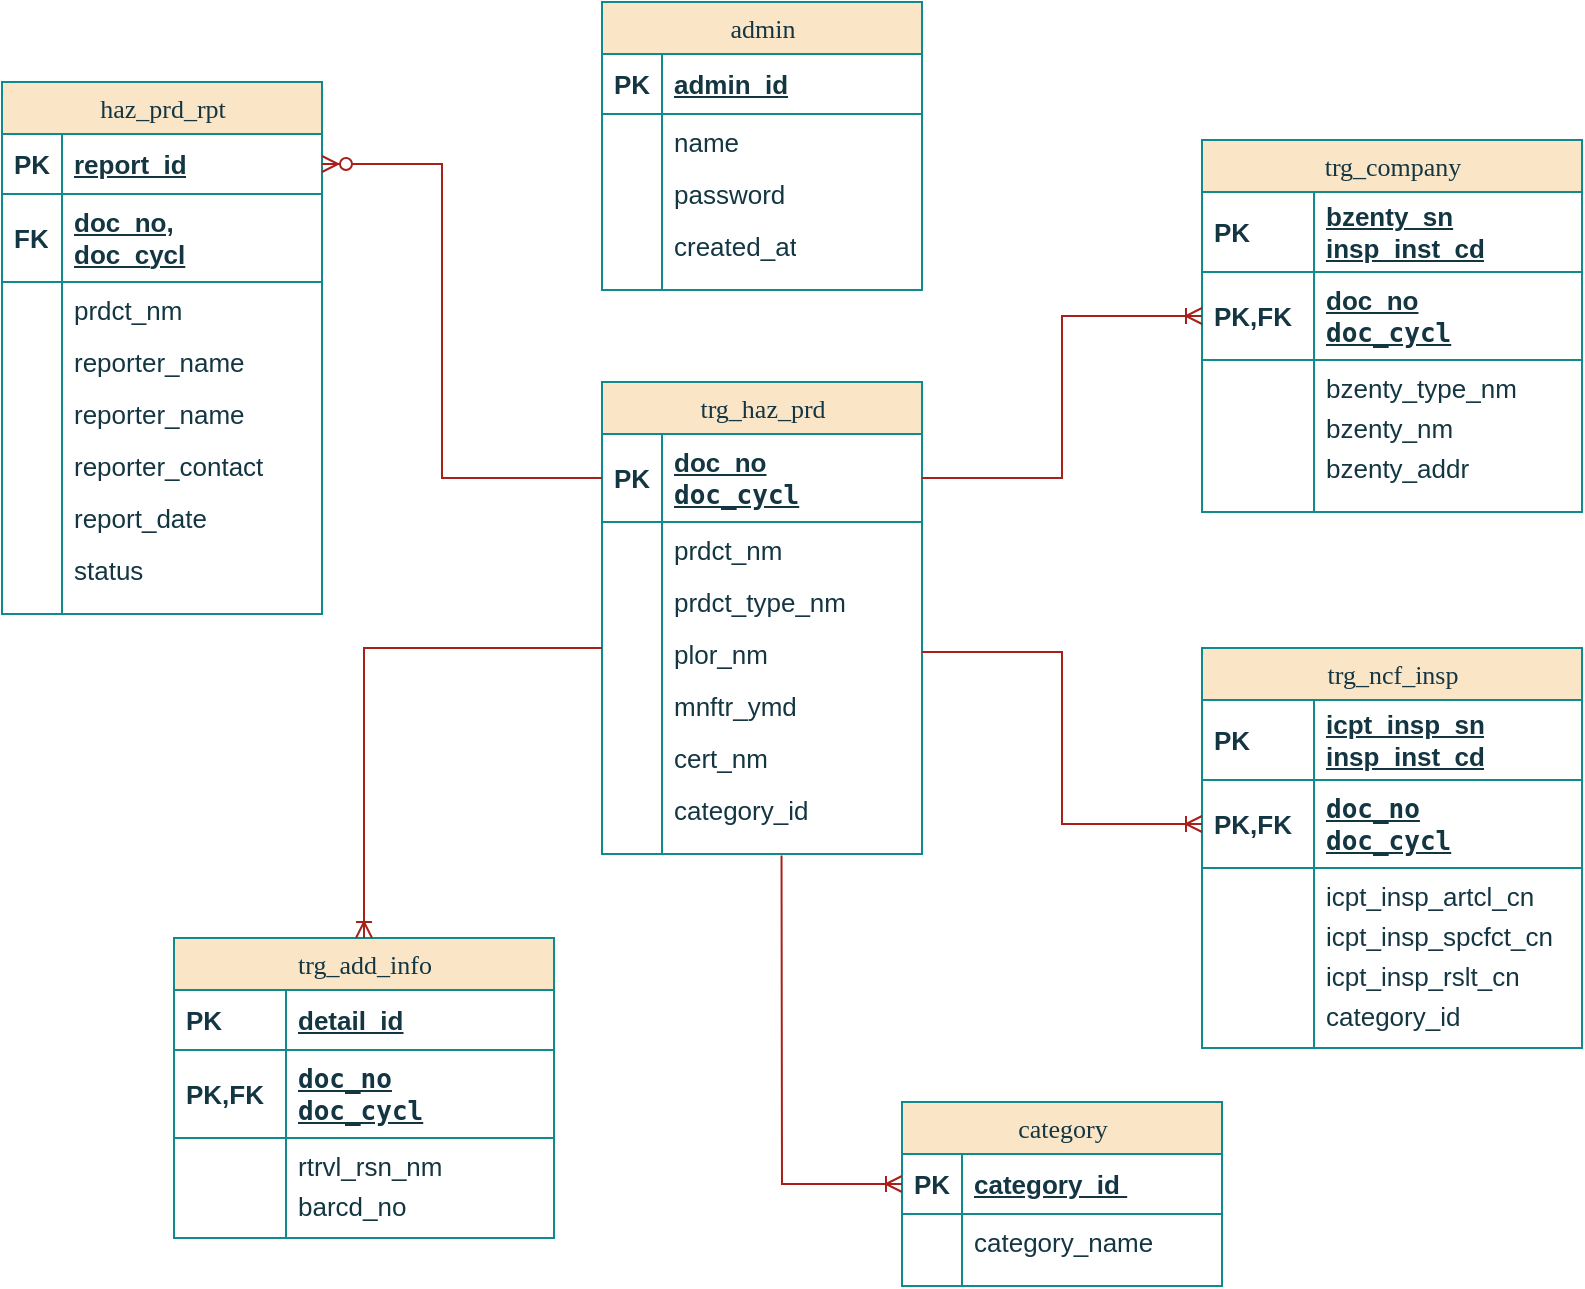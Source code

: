 <mxfile version="26.0.2">
  <diagram name="Page-1" id="e56a1550-8fbb-45ad-956c-1786394a9013">
    <mxGraphModel dx="1290" dy="565" grid="1" gridSize="10" guides="1" tooltips="1" connect="1" arrows="1" fold="1" page="1" pageScale="1" pageWidth="1100" pageHeight="850" background="none" math="0" shadow="0">
      <root>
        <mxCell id="0" />
        <mxCell id="1" parent="0" />
        <mxCell id="2e49270ec7c68f3f-8" value="admin" style="swimlane;html=1;fontStyle=0;childLayout=stackLayout;horizontal=1;startSize=26;fillColor=#FAE5C7;horizontalStack=0;resizeParent=1;resizeLast=0;collapsible=1;marginBottom=0;swimlaneFillColor=#ffffff;align=center;rounded=0;shadow=0;comic=0;labelBackgroundColor=none;strokeWidth=1;fontFamily=Verdana;fontSize=13;swimlaneLine=1;glass=0;strokeColor=#0F8B8D;fontColor=#143642;" parent="1" vertex="1">
          <mxGeometry x="444" y="92" width="160" height="144" as="geometry" />
        </mxCell>
        <mxCell id="2e49270ec7c68f3f-9" value="admin_id" style="shape=partialRectangle;top=0;left=0;right=0;bottom=1;html=1;align=left;verticalAlign=middle;fillColor=none;spacingLeft=34;spacingRight=4;whiteSpace=wrap;overflow=hidden;rotatable=0;points=[[0,0.5],[1,0.5]];portConstraint=eastwest;dropTarget=0;fontStyle=5;fontSize=13;labelBackgroundColor=none;strokeColor=#0F8B8D;fontColor=#143642;" parent="2e49270ec7c68f3f-8" vertex="1">
          <mxGeometry y="26" width="160" height="30" as="geometry" />
        </mxCell>
        <mxCell id="2e49270ec7c68f3f-10" value="&lt;b&gt;PK&lt;/b&gt;" style="shape=partialRectangle;top=0;left=0;bottom=0;html=1;fillColor=none;align=left;verticalAlign=middle;spacingLeft=4;spacingRight=4;whiteSpace=wrap;overflow=hidden;rotatable=0;points=[];portConstraint=eastwest;part=1;fontSize=13;labelBackgroundColor=none;strokeColor=#0F8B8D;fontColor=#143642;" parent="2e49270ec7c68f3f-9" vertex="1" connectable="0">
          <mxGeometry width="30" height="30" as="geometry" />
        </mxCell>
        <mxCell id="2e49270ec7c68f3f-11" value="&lt;code&gt;&lt;font face=&quot;Helvetica&quot;&gt;name&lt;/font&gt;&lt;/code&gt;" style="shape=partialRectangle;top=0;left=0;right=0;bottom=0;html=1;align=left;verticalAlign=top;fillColor=none;spacingLeft=34;spacingRight=4;whiteSpace=wrap;overflow=hidden;rotatable=0;points=[[0,0.5],[1,0.5]];portConstraint=eastwest;dropTarget=0;fontSize=13;labelBackgroundColor=none;strokeColor=#0F8B8D;fontColor=#143642;" parent="2e49270ec7c68f3f-8" vertex="1">
          <mxGeometry y="56" width="160" height="26" as="geometry" />
        </mxCell>
        <mxCell id="2e49270ec7c68f3f-12" value="" style="shape=partialRectangle;top=0;left=0;bottom=0;html=1;fillColor=none;align=left;verticalAlign=top;spacingLeft=4;spacingRight=4;whiteSpace=wrap;overflow=hidden;rotatable=0;points=[];portConstraint=eastwest;part=1;fontSize=13;labelBackgroundColor=none;strokeColor=#0F8B8D;fontColor=#143642;" parent="2e49270ec7c68f3f-11" vertex="1" connectable="0">
          <mxGeometry width="30" height="26" as="geometry" />
        </mxCell>
        <mxCell id="2e49270ec7c68f3f-13" value="&lt;code&gt;&lt;font face=&quot;Helvetica&quot;&gt;password&lt;/font&gt;&lt;/code&gt;" style="shape=partialRectangle;top=0;left=0;right=0;bottom=0;html=1;align=left;verticalAlign=top;fillColor=none;spacingLeft=34;spacingRight=4;whiteSpace=wrap;overflow=hidden;rotatable=0;points=[[0,0.5],[1,0.5]];portConstraint=eastwest;dropTarget=0;fontSize=13;labelBackgroundColor=none;strokeColor=#0F8B8D;fontColor=#143642;" parent="2e49270ec7c68f3f-8" vertex="1">
          <mxGeometry y="82" width="160" height="26" as="geometry" />
        </mxCell>
        <mxCell id="2e49270ec7c68f3f-14" value="" style="shape=partialRectangle;top=0;left=0;bottom=0;html=1;fillColor=none;align=left;verticalAlign=top;spacingLeft=4;spacingRight=4;whiteSpace=wrap;overflow=hidden;rotatable=0;points=[];portConstraint=eastwest;part=1;fontSize=13;labelBackgroundColor=none;strokeColor=#0F8B8D;fontColor=#143642;" parent="2e49270ec7c68f3f-13" vertex="1" connectable="0">
          <mxGeometry width="30" height="26" as="geometry" />
        </mxCell>
        <mxCell id="2e49270ec7c68f3f-15" value="&lt;code&gt;&lt;font face=&quot;Helvetica&quot;&gt;created_at&lt;/font&gt;&lt;/code&gt;" style="shape=partialRectangle;top=0;left=0;right=0;bottom=0;html=1;align=left;verticalAlign=top;fillColor=none;spacingLeft=34;spacingRight=4;whiteSpace=wrap;overflow=hidden;rotatable=0;points=[[0,0.5],[1,0.5]];portConstraint=eastwest;dropTarget=0;fontSize=13;labelBackgroundColor=none;strokeColor=#0F8B8D;fontColor=#143642;" parent="2e49270ec7c68f3f-8" vertex="1">
          <mxGeometry y="108" width="160" height="26" as="geometry" />
        </mxCell>
        <mxCell id="2e49270ec7c68f3f-16" value="" style="shape=partialRectangle;top=0;left=0;bottom=0;html=1;fillColor=none;align=left;verticalAlign=top;spacingLeft=4;spacingRight=4;whiteSpace=wrap;overflow=hidden;rotatable=0;points=[];portConstraint=eastwest;part=1;fontSize=13;labelBackgroundColor=none;strokeColor=#0F8B8D;fontColor=#143642;" parent="2e49270ec7c68f3f-15" vertex="1" connectable="0">
          <mxGeometry width="30" height="26" as="geometry" />
        </mxCell>
        <mxCell id="2e49270ec7c68f3f-17" value="" style="shape=partialRectangle;top=0;left=0;right=0;bottom=0;html=1;align=left;verticalAlign=top;fillColor=none;spacingLeft=34;spacingRight=4;whiteSpace=wrap;overflow=hidden;rotatable=0;points=[[0,0.5],[1,0.5]];portConstraint=eastwest;dropTarget=0;fontSize=13;labelBackgroundColor=none;strokeColor=#0F8B8D;fontColor=#143642;" parent="2e49270ec7c68f3f-8" vertex="1">
          <mxGeometry y="134" width="160" height="10" as="geometry" />
        </mxCell>
        <mxCell id="2e49270ec7c68f3f-18" value="" style="shape=partialRectangle;top=0;left=0;bottom=0;html=1;fillColor=none;align=left;verticalAlign=top;spacingLeft=4;spacingRight=4;whiteSpace=wrap;overflow=hidden;rotatable=0;points=[];portConstraint=eastwest;part=1;fontSize=13;labelBackgroundColor=none;strokeColor=#0F8B8D;fontColor=#143642;" parent="2e49270ec7c68f3f-17" vertex="1" connectable="0">
          <mxGeometry width="30" height="10" as="geometry" />
        </mxCell>
        <mxCell id="2e49270ec7c68f3f-30" value="haz_prd_rpt" style="swimlane;html=1;fontStyle=0;childLayout=stackLayout;horizontal=1;startSize=26;fillColor=#FAE5C7;horizontalStack=0;resizeParent=1;resizeLast=0;collapsible=1;marginBottom=0;swimlaneFillColor=#ffffff;align=center;rounded=0;shadow=0;comic=0;labelBackgroundColor=none;strokeWidth=1;fontFamily=Verdana;fontSize=13;strokeColor=#0F8B8D;fontColor=#143642;" parent="1" vertex="1">
          <mxGeometry x="144" y="132" width="160" height="266" as="geometry" />
        </mxCell>
        <mxCell id="wCXckMe2eEmtba9I79JS-127" value="report_id" style="shape=partialRectangle;top=0;left=0;right=0;bottom=1;html=1;align=left;verticalAlign=middle;fillColor=none;spacingLeft=34;spacingRight=4;whiteSpace=wrap;overflow=hidden;rotatable=0;points=[[0,0.5],[1,0.5]];portConstraint=eastwest;dropTarget=0;fontStyle=5;fontSize=13;labelBackgroundColor=none;strokeColor=#0F8B8D;fontColor=#143642;" parent="2e49270ec7c68f3f-30" vertex="1">
          <mxGeometry y="26" width="160" height="30" as="geometry" />
        </mxCell>
        <mxCell id="wCXckMe2eEmtba9I79JS-128" value="&lt;b&gt;PK&lt;/b&gt;" style="shape=partialRectangle;top=0;left=0;bottom=0;html=1;fillColor=none;align=left;verticalAlign=middle;spacingLeft=4;spacingRight=4;whiteSpace=wrap;overflow=hidden;rotatable=0;points=[];portConstraint=eastwest;part=1;fontSize=13;labelBackgroundColor=none;strokeColor=#0F8B8D;fontColor=#143642;" parent="wCXckMe2eEmtba9I79JS-127" vertex="1" connectable="0">
          <mxGeometry width="30" height="30" as="geometry" />
        </mxCell>
        <mxCell id="2e49270ec7c68f3f-31" value="doc_no,&lt;div&gt;doc_cycl &lt;/div&gt;" style="shape=partialRectangle;top=0;left=0;right=0;bottom=1;html=1;align=left;verticalAlign=middle;fillColor=none;spacingLeft=34;spacingRight=4;whiteSpace=wrap;overflow=hidden;rotatable=0;points=[[0,0.5],[1,0.5]];portConstraint=eastwest;dropTarget=0;fontStyle=5;fontSize=13;labelBackgroundColor=none;strokeColor=#0F8B8D;fontColor=#143642;" parent="2e49270ec7c68f3f-30" vertex="1">
          <mxGeometry y="56" width="160" height="44" as="geometry" />
        </mxCell>
        <mxCell id="2e49270ec7c68f3f-32" value="&lt;b&gt;FK&lt;/b&gt;" style="shape=partialRectangle;top=0;left=0;bottom=0;html=1;fillColor=none;align=left;verticalAlign=middle;spacingLeft=4;spacingRight=4;whiteSpace=wrap;overflow=hidden;rotatable=0;points=[];portConstraint=eastwest;part=1;fontSize=13;labelBackgroundColor=none;strokeColor=#0F8B8D;fontColor=#143642;" parent="2e49270ec7c68f3f-31" vertex="1" connectable="0">
          <mxGeometry width="30" height="44" as="geometry" />
        </mxCell>
        <mxCell id="2e49270ec7c68f3f-33" value="&lt;code&gt;&lt;font face=&quot;Helvetica&quot;&gt;prdct_nm&lt;/font&gt;&lt;/code&gt;" style="shape=partialRectangle;top=0;left=0;right=0;bottom=0;html=1;align=left;verticalAlign=top;fillColor=none;spacingLeft=34;spacingRight=4;whiteSpace=wrap;overflow=hidden;rotatable=0;points=[[0,0.5],[1,0.5]];portConstraint=eastwest;dropTarget=0;fontSize=13;labelBackgroundColor=none;strokeColor=#0F8B8D;fontColor=#143642;" parent="2e49270ec7c68f3f-30" vertex="1">
          <mxGeometry y="100" width="160" height="26" as="geometry" />
        </mxCell>
        <mxCell id="2e49270ec7c68f3f-34" value="" style="shape=partialRectangle;top=0;left=0;bottom=0;html=1;fillColor=none;align=left;verticalAlign=top;spacingLeft=4;spacingRight=4;whiteSpace=wrap;overflow=hidden;rotatable=0;points=[];portConstraint=eastwest;part=1;fontSize=13;labelBackgroundColor=none;strokeColor=#0F8B8D;fontColor=#143642;" parent="2e49270ec7c68f3f-33" vertex="1" connectable="0">
          <mxGeometry width="30" height="26" as="geometry" />
        </mxCell>
        <mxCell id="lhJc6P_iqKGo1ascdRsg-50" value="&lt;code&gt;&lt;font face=&quot;Helvetica&quot;&gt;reporter_name&lt;/font&gt;&lt;/code&gt;" style="shape=partialRectangle;top=0;left=0;right=0;bottom=0;html=1;align=left;verticalAlign=top;fillColor=none;spacingLeft=34;spacingRight=4;whiteSpace=wrap;overflow=hidden;rotatable=0;points=[[0,0.5],[1,0.5]];portConstraint=eastwest;dropTarget=0;fontSize=13;labelBackgroundColor=none;strokeColor=#0F8B8D;fontColor=#143642;" parent="2e49270ec7c68f3f-30" vertex="1">
          <mxGeometry y="126" width="160" height="26" as="geometry" />
        </mxCell>
        <mxCell id="lhJc6P_iqKGo1ascdRsg-51" value="" style="shape=partialRectangle;top=0;left=0;bottom=0;html=1;fillColor=none;align=left;verticalAlign=top;spacingLeft=4;spacingRight=4;whiteSpace=wrap;overflow=hidden;rotatable=0;points=[];portConstraint=eastwest;part=1;fontSize=13;labelBackgroundColor=none;strokeColor=#0F8B8D;fontColor=#143642;" parent="lhJc6P_iqKGo1ascdRsg-50" vertex="1" connectable="0">
          <mxGeometry width="30" height="26" as="geometry" />
        </mxCell>
        <mxCell id="2e49270ec7c68f3f-35" value="&lt;code&gt;&lt;font face=&quot;Helvetica&quot;&gt;reporter_name&lt;/font&gt;&lt;/code&gt;" style="shape=partialRectangle;top=0;left=0;right=0;bottom=0;html=1;align=left;verticalAlign=top;fillColor=none;spacingLeft=34;spacingRight=4;whiteSpace=wrap;overflow=hidden;rotatable=0;points=[[0,0.5],[1,0.5]];portConstraint=eastwest;dropTarget=0;fontSize=13;labelBackgroundColor=none;strokeColor=#0F8B8D;fontColor=#143642;" parent="2e49270ec7c68f3f-30" vertex="1">
          <mxGeometry y="152" width="160" height="26" as="geometry" />
        </mxCell>
        <mxCell id="2e49270ec7c68f3f-36" value="" style="shape=partialRectangle;top=0;left=0;bottom=0;html=1;fillColor=none;align=left;verticalAlign=top;spacingLeft=4;spacingRight=4;whiteSpace=wrap;overflow=hidden;rotatable=0;points=[];portConstraint=eastwest;part=1;fontSize=13;labelBackgroundColor=none;strokeColor=#0F8B8D;fontColor=#143642;" parent="2e49270ec7c68f3f-35" vertex="1" connectable="0">
          <mxGeometry width="30" height="26" as="geometry" />
        </mxCell>
        <mxCell id="wCXckMe2eEmtba9I79JS-115" value="&lt;code&gt;&lt;font face=&quot;Helvetica&quot;&gt;reporter_contact&lt;/font&gt;&lt;/code&gt;" style="shape=partialRectangle;top=0;left=0;right=0;bottom=0;html=1;align=left;verticalAlign=top;fillColor=none;spacingLeft=34;spacingRight=4;whiteSpace=wrap;overflow=hidden;rotatable=0;points=[[0,0.5],[1,0.5]];portConstraint=eastwest;dropTarget=0;fontSize=13;labelBackgroundColor=none;strokeColor=#0F8B8D;fontColor=#143642;" parent="2e49270ec7c68f3f-30" vertex="1">
          <mxGeometry y="178" width="160" height="26" as="geometry" />
        </mxCell>
        <mxCell id="wCXckMe2eEmtba9I79JS-116" value="" style="shape=partialRectangle;top=0;left=0;bottom=0;html=1;fillColor=none;align=left;verticalAlign=top;spacingLeft=4;spacingRight=4;whiteSpace=wrap;overflow=hidden;rotatable=0;points=[];portConstraint=eastwest;part=1;fontSize=13;labelBackgroundColor=none;strokeColor=#0F8B8D;fontColor=#143642;" parent="wCXckMe2eEmtba9I79JS-115" vertex="1" connectable="0">
          <mxGeometry width="30" height="26" as="geometry" />
        </mxCell>
        <mxCell id="wCXckMe2eEmtba9I79JS-125" value="&lt;code&gt;&lt;font face=&quot;Helvetica&quot;&gt;report_date&lt;/font&gt;&lt;/code&gt;" style="shape=partialRectangle;top=0;left=0;right=0;bottom=0;html=1;align=left;verticalAlign=top;fillColor=none;spacingLeft=34;spacingRight=4;whiteSpace=wrap;overflow=hidden;rotatable=0;points=[[0,0.5],[1,0.5]];portConstraint=eastwest;dropTarget=0;fontSize=13;labelBackgroundColor=none;strokeColor=#0F8B8D;fontColor=#143642;" parent="2e49270ec7c68f3f-30" vertex="1">
          <mxGeometry y="204" width="160" height="26" as="geometry" />
        </mxCell>
        <mxCell id="wCXckMe2eEmtba9I79JS-126" value="" style="shape=partialRectangle;top=0;left=0;bottom=0;html=1;fillColor=none;align=left;verticalAlign=top;spacingLeft=4;spacingRight=4;whiteSpace=wrap;overflow=hidden;rotatable=0;points=[];portConstraint=eastwest;part=1;fontSize=13;labelBackgroundColor=none;strokeColor=#0F8B8D;fontColor=#143642;" parent="wCXckMe2eEmtba9I79JS-125" vertex="1" connectable="0">
          <mxGeometry width="30" height="26" as="geometry" />
        </mxCell>
        <mxCell id="2e49270ec7c68f3f-37" value="&lt;code&gt;&lt;font face=&quot;Helvetica&quot;&gt;status&lt;/font&gt;&lt;/code&gt;" style="shape=partialRectangle;top=0;left=0;right=0;bottom=0;html=1;align=left;verticalAlign=top;fillColor=none;spacingLeft=34;spacingRight=4;whiteSpace=wrap;overflow=hidden;rotatable=0;points=[[0,0.5],[1,0.5]];portConstraint=eastwest;dropTarget=0;fontSize=13;labelBackgroundColor=none;strokeColor=#0F8B8D;fontColor=#143642;" parent="2e49270ec7c68f3f-30" vertex="1">
          <mxGeometry y="230" width="160" height="26" as="geometry" />
        </mxCell>
        <mxCell id="2e49270ec7c68f3f-38" value="" style="shape=partialRectangle;top=0;left=0;bottom=0;html=1;fillColor=none;align=left;verticalAlign=top;spacingLeft=4;spacingRight=4;whiteSpace=wrap;overflow=hidden;rotatable=0;points=[];portConstraint=eastwest;part=1;fontSize=13;labelBackgroundColor=none;strokeColor=#0F8B8D;fontColor=#143642;" parent="2e49270ec7c68f3f-37" vertex="1" connectable="0">
          <mxGeometry width="30" height="26" as="geometry" />
        </mxCell>
        <mxCell id="2e49270ec7c68f3f-39" value="" style="shape=partialRectangle;top=0;left=0;right=0;bottom=0;html=1;align=left;verticalAlign=top;fillColor=none;spacingLeft=34;spacingRight=4;whiteSpace=wrap;overflow=hidden;rotatable=0;points=[[0,0.5],[1,0.5]];portConstraint=eastwest;dropTarget=0;fontSize=13;labelBackgroundColor=none;strokeColor=#0F8B8D;fontColor=#143642;" parent="2e49270ec7c68f3f-30" vertex="1">
          <mxGeometry y="256" width="160" height="10" as="geometry" />
        </mxCell>
        <mxCell id="2e49270ec7c68f3f-40" value="" style="shape=partialRectangle;top=0;left=0;bottom=0;html=1;fillColor=none;align=left;verticalAlign=top;spacingLeft=4;spacingRight=4;whiteSpace=wrap;overflow=hidden;rotatable=0;points=[];portConstraint=eastwest;part=1;fontSize=13;labelBackgroundColor=none;strokeColor=#0F8B8D;fontColor=#143642;" parent="2e49270ec7c68f3f-39" vertex="1" connectable="0">
          <mxGeometry width="30" height="10" as="geometry" />
        </mxCell>
        <mxCell id="2e49270ec7c68f3f-80" value="trg_haz_prd" style="swimlane;html=1;fontStyle=0;childLayout=stackLayout;horizontal=1;startSize=26;fillColor=#FAE5C7;horizontalStack=0;resizeParent=1;resizeLast=0;collapsible=1;marginBottom=0;swimlaneFillColor=#ffffff;align=center;rounded=0;shadow=0;comic=0;labelBackgroundColor=none;strokeWidth=1;fontFamily=Verdana;fontSize=13;strokeColor=#0F8B8D;fontColor=#143642;" parent="1" vertex="1">
          <mxGeometry x="444" y="282" width="160" height="236" as="geometry" />
        </mxCell>
        <mxCell id="2e49270ec7c68f3f-81" value="doc_no&lt;div&gt;&lt;code&gt;doc_cycl&lt;/code&gt;&lt;/div&gt;" style="shape=partialRectangle;top=0;left=0;right=0;bottom=1;html=1;align=left;verticalAlign=middle;fillColor=none;spacingLeft=34;spacingRight=4;whiteSpace=wrap;overflow=hidden;rotatable=0;points=[[0,0.5],[1,0.5]];portConstraint=eastwest;dropTarget=0;fontStyle=5;fontSize=13;labelBackgroundColor=none;strokeColor=#0F8B8D;fontColor=#143642;" parent="2e49270ec7c68f3f-80" vertex="1">
          <mxGeometry y="26" width="160" height="44" as="geometry" />
        </mxCell>
        <mxCell id="2e49270ec7c68f3f-82" value="&lt;b&gt;PK&lt;/b&gt;" style="shape=partialRectangle;top=0;left=0;bottom=0;html=1;fillColor=none;align=left;verticalAlign=middle;spacingLeft=4;spacingRight=4;whiteSpace=wrap;overflow=hidden;rotatable=0;points=[];portConstraint=eastwest;part=1;fontSize=13;labelBackgroundColor=none;strokeColor=#0F8B8D;fontColor=#143642;" parent="2e49270ec7c68f3f-81" vertex="1" connectable="0">
          <mxGeometry width="30" height="44" as="geometry" />
        </mxCell>
        <mxCell id="2e49270ec7c68f3f-83" value="prdct_nm" style="shape=partialRectangle;top=0;left=0;right=0;bottom=0;html=1;align=left;verticalAlign=top;fillColor=none;spacingLeft=34;spacingRight=4;whiteSpace=wrap;overflow=hidden;rotatable=0;points=[[0,0.5],[1,0.5]];portConstraint=eastwest;dropTarget=0;fontSize=13;labelBackgroundColor=none;strokeColor=#0F8B8D;fontColor=#143642;" parent="2e49270ec7c68f3f-80" vertex="1">
          <mxGeometry y="70" width="160" height="26" as="geometry" />
        </mxCell>
        <mxCell id="2e49270ec7c68f3f-84" value="" style="shape=partialRectangle;top=0;left=0;bottom=0;html=1;fillColor=none;align=left;verticalAlign=top;spacingLeft=4;spacingRight=4;whiteSpace=wrap;overflow=hidden;rotatable=0;points=[];portConstraint=eastwest;part=1;fontSize=13;labelBackgroundColor=none;strokeColor=#0F8B8D;fontColor=#143642;" parent="2e49270ec7c68f3f-83" vertex="1" connectable="0">
          <mxGeometry width="30" height="26" as="geometry" />
        </mxCell>
        <mxCell id="2e49270ec7c68f3f-85" value="prdct_type_nm" style="shape=partialRectangle;top=0;left=0;right=0;bottom=0;html=1;align=left;verticalAlign=top;fillColor=none;spacingLeft=34;spacingRight=4;whiteSpace=wrap;overflow=hidden;rotatable=0;points=[[0,0.5],[1,0.5]];portConstraint=eastwest;dropTarget=0;fontSize=13;labelBackgroundColor=none;strokeColor=#0F8B8D;fontColor=#143642;" parent="2e49270ec7c68f3f-80" vertex="1">
          <mxGeometry y="96" width="160" height="26" as="geometry" />
        </mxCell>
        <mxCell id="2e49270ec7c68f3f-86" value="" style="shape=partialRectangle;top=0;left=0;bottom=0;html=1;fillColor=none;align=left;verticalAlign=top;spacingLeft=4;spacingRight=4;whiteSpace=wrap;overflow=hidden;rotatable=0;points=[];portConstraint=eastwest;part=1;fontSize=13;labelBackgroundColor=none;strokeColor=#0F8B8D;fontColor=#143642;" parent="2e49270ec7c68f3f-85" vertex="1" connectable="0">
          <mxGeometry width="30" height="26" as="geometry" />
        </mxCell>
        <mxCell id="2e49270ec7c68f3f-87" value="plor_nm" style="shape=partialRectangle;top=0;left=0;right=0;bottom=0;html=1;align=left;verticalAlign=top;fillColor=none;spacingLeft=34;spacingRight=4;whiteSpace=wrap;overflow=hidden;rotatable=0;points=[[0,0.5],[1,0.5]];portConstraint=eastwest;dropTarget=0;fontSize=13;labelBackgroundColor=none;strokeColor=#0F8B8D;fontColor=#143642;" parent="2e49270ec7c68f3f-80" vertex="1">
          <mxGeometry y="122" width="160" height="26" as="geometry" />
        </mxCell>
        <mxCell id="2e49270ec7c68f3f-88" value="" style="shape=partialRectangle;top=0;left=0;bottom=0;html=1;fillColor=none;align=left;verticalAlign=top;spacingLeft=4;spacingRight=4;whiteSpace=wrap;overflow=hidden;rotatable=0;points=[];portConstraint=eastwest;part=1;fontSize=13;labelBackgroundColor=none;strokeColor=#0F8B8D;fontColor=#143642;" parent="2e49270ec7c68f3f-87" vertex="1" connectable="0">
          <mxGeometry width="30" height="26" as="geometry" />
        </mxCell>
        <mxCell id="lhJc6P_iqKGo1ascdRsg-1" value="mnftr_ymd" style="shape=partialRectangle;top=0;left=0;right=0;bottom=0;html=1;align=left;verticalAlign=top;fillColor=none;spacingLeft=34;spacingRight=4;whiteSpace=wrap;overflow=hidden;rotatable=0;points=[[0,0.5],[1,0.5]];portConstraint=eastwest;dropTarget=0;fontSize=13;labelBackgroundColor=none;strokeColor=#0F8B8D;fontColor=#143642;" parent="2e49270ec7c68f3f-80" vertex="1">
          <mxGeometry y="148" width="160" height="26" as="geometry" />
        </mxCell>
        <mxCell id="lhJc6P_iqKGo1ascdRsg-2" value="" style="shape=partialRectangle;top=0;left=0;bottom=0;html=1;fillColor=none;align=left;verticalAlign=top;spacingLeft=4;spacingRight=4;whiteSpace=wrap;overflow=hidden;rotatable=0;points=[];portConstraint=eastwest;part=1;fontSize=13;labelBackgroundColor=none;strokeColor=#0F8B8D;fontColor=#143642;" parent="lhJc6P_iqKGo1ascdRsg-1" vertex="1" connectable="0">
          <mxGeometry width="30" height="26" as="geometry" />
        </mxCell>
        <mxCell id="yKbIZxCOMHngaI-xLzHx-17" value="cert_nm" style="shape=partialRectangle;top=0;left=0;right=0;bottom=0;html=1;align=left;verticalAlign=top;fillColor=none;spacingLeft=34;spacingRight=4;whiteSpace=wrap;overflow=hidden;rotatable=0;points=[[0,0.5],[1,0.5]];portConstraint=eastwest;dropTarget=0;fontSize=13;labelBackgroundColor=none;strokeColor=#0F8B8D;fontColor=#143642;" vertex="1" parent="2e49270ec7c68f3f-80">
          <mxGeometry y="174" width="160" height="26" as="geometry" />
        </mxCell>
        <mxCell id="yKbIZxCOMHngaI-xLzHx-18" value="" style="shape=partialRectangle;top=0;left=0;bottom=0;html=1;fillColor=none;align=left;verticalAlign=top;spacingLeft=4;spacingRight=4;whiteSpace=wrap;overflow=hidden;rotatable=0;points=[];portConstraint=eastwest;part=1;fontSize=13;labelBackgroundColor=none;strokeColor=#0F8B8D;fontColor=#143642;" vertex="1" connectable="0" parent="yKbIZxCOMHngaI-xLzHx-17">
          <mxGeometry width="30" height="26" as="geometry" />
        </mxCell>
        <mxCell id="wCXckMe2eEmtba9I79JS-150" value="&lt;font face=&quot;Helvetica&quot;&gt;category_id&lt;/font&gt;" style="shape=partialRectangle;top=0;left=0;right=0;bottom=0;html=1;align=left;verticalAlign=top;fillColor=none;spacingLeft=34;spacingRight=4;whiteSpace=wrap;overflow=hidden;rotatable=0;points=[[0,0.5],[1,0.5]];portConstraint=eastwest;dropTarget=0;fontSize=13;labelBackgroundColor=none;strokeColor=#0F8B8D;fontColor=#143642;" parent="2e49270ec7c68f3f-80" vertex="1">
          <mxGeometry y="200" width="160" height="26" as="geometry" />
        </mxCell>
        <mxCell id="wCXckMe2eEmtba9I79JS-151" value="" style="shape=partialRectangle;top=0;left=0;bottom=0;html=1;fillColor=none;align=left;verticalAlign=top;spacingLeft=4;spacingRight=4;whiteSpace=wrap;overflow=hidden;rotatable=0;points=[];portConstraint=eastwest;part=1;fontSize=13;labelBackgroundColor=none;strokeColor=#0F8B8D;fontColor=#143642;" parent="wCXckMe2eEmtba9I79JS-150" vertex="1" connectable="0">
          <mxGeometry width="30" height="26" as="geometry" />
        </mxCell>
        <mxCell id="2e49270ec7c68f3f-89" value="" style="shape=partialRectangle;top=0;left=0;right=0;bottom=0;html=1;align=left;verticalAlign=top;fillColor=none;spacingLeft=34;spacingRight=4;whiteSpace=wrap;overflow=hidden;rotatable=0;points=[[0,0.5],[1,0.5]];portConstraint=eastwest;dropTarget=0;fontSize=13;labelBackgroundColor=none;strokeColor=#0F8B8D;fontColor=#143642;" parent="2e49270ec7c68f3f-80" vertex="1">
          <mxGeometry y="226" width="160" height="10" as="geometry" />
        </mxCell>
        <mxCell id="2e49270ec7c68f3f-90" value="" style="shape=partialRectangle;top=0;left=0;bottom=0;html=1;fillColor=none;align=left;verticalAlign=top;spacingLeft=4;spacingRight=4;whiteSpace=wrap;overflow=hidden;rotatable=0;points=[];portConstraint=eastwest;part=1;fontSize=13;labelBackgroundColor=none;strokeColor=#0F8B8D;fontColor=#143642;" parent="2e49270ec7c68f3f-89" vertex="1" connectable="0">
          <mxGeometry width="30" height="10" as="geometry" />
        </mxCell>
        <mxCell id="wCXckMe2eEmtba9I79JS-24" value="trg_company" style="swimlane;html=1;fontStyle=0;childLayout=stackLayout;horizontal=1;startSize=26;fillColor=#FAE5C7;horizontalStack=0;resizeParent=1;resizeLast=0;collapsible=1;marginBottom=0;swimlaneFillColor=#ffffff;align=center;rounded=0;shadow=0;comic=0;labelBackgroundColor=none;strokeWidth=1;fontFamily=Verdana;fontSize=13;strokeColor=#0F8B8D;fontColor=#143642;" parent="1" vertex="1">
          <mxGeometry x="744" y="161" width="190" height="186" as="geometry">
            <mxRectangle x="290" y="140" width="120" height="30" as="alternateBounds" />
          </mxGeometry>
        </mxCell>
        <mxCell id="wCXckMe2eEmtba9I79JS-83" value="&lt;div&gt;bzenty_sn&lt;/div&gt;&lt;div&gt;insp_inst_cd&lt;/div&gt;" style="shape=partialRectangle;top=0;left=0;right=0;bottom=1;html=1;align=left;verticalAlign=middle;fillColor=none;spacingLeft=60;spacingRight=4;whiteSpace=wrap;overflow=hidden;rotatable=0;points=[[0,0.5],[1,0.5]];portConstraint=eastwest;dropTarget=0;fontStyle=5;fontSize=13;labelBackgroundColor=none;strokeColor=#0F8B8D;fontColor=#143642;" parent="wCXckMe2eEmtba9I79JS-24" vertex="1">
          <mxGeometry y="26" width="190" height="40" as="geometry" />
        </mxCell>
        <mxCell id="wCXckMe2eEmtba9I79JS-84" value="PK" style="shape=partialRectangle;fontStyle=1;top=0;left=0;bottom=0;html=1;fillColor=none;align=left;verticalAlign=middle;spacingLeft=4;spacingRight=4;whiteSpace=wrap;overflow=hidden;rotatable=0;points=[];portConstraint=eastwest;part=1;fontSize=13;labelBackgroundColor=none;strokeColor=#0F8B8D;fontColor=#143642;" parent="wCXckMe2eEmtba9I79JS-83" vertex="1" connectable="0">
          <mxGeometry width="56" height="40" as="geometry" />
        </mxCell>
        <mxCell id="wCXckMe2eEmtba9I79JS-93" value="doc_no&lt;div&gt;&lt;code&gt;doc_cycl&lt;/code&gt;&lt;/div&gt;" style="shape=partialRectangle;top=0;left=0;right=0;bottom=1;html=1;align=left;verticalAlign=middle;fillColor=none;spacingLeft=60;spacingRight=4;whiteSpace=wrap;overflow=hidden;rotatable=0;points=[[0,0.5],[1,0.5]];portConstraint=eastwest;dropTarget=0;fontStyle=5;fontSize=13;labelBackgroundColor=none;strokeColor=#0F8B8D;fontColor=#143642;" parent="wCXckMe2eEmtba9I79JS-24" vertex="1">
          <mxGeometry y="66" width="190" height="44" as="geometry" />
        </mxCell>
        <mxCell id="wCXckMe2eEmtba9I79JS-94" value="PK,FK" style="shape=partialRectangle;fontStyle=1;top=0;left=0;bottom=0;html=1;fillColor=none;align=left;verticalAlign=middle;spacingLeft=4;spacingRight=4;whiteSpace=wrap;overflow=hidden;rotatable=0;points=[];portConstraint=eastwest;part=1;fontSize=13;labelBackgroundColor=none;strokeColor=#0F8B8D;fontColor=#143642;" parent="wCXckMe2eEmtba9I79JS-93" vertex="1" connectable="0">
          <mxGeometry width="56" height="44" as="geometry" />
        </mxCell>
        <mxCell id="wCXckMe2eEmtba9I79JS-87" value="&lt;code&gt;&lt;font face=&quot;Helvetica&quot;&gt;bzenty_type_nm&lt;/font&gt;&lt;/code&gt;" style="shape=partialRectangle;top=0;left=0;right=0;bottom=0;html=1;align=left;verticalAlign=top;fillColor=none;spacingLeft=60;spacingRight=4;whiteSpace=wrap;overflow=hidden;rotatable=0;points=[[0,0.5],[1,0.5]];portConstraint=eastwest;dropTarget=0;fontSize=13;labelBackgroundColor=none;strokeColor=#0F8B8D;fontColor=#143642;" parent="wCXckMe2eEmtba9I79JS-24" vertex="1">
          <mxGeometry y="110" width="190" height="20" as="geometry" />
        </mxCell>
        <mxCell id="wCXckMe2eEmtba9I79JS-88" value="" style="shape=partialRectangle;top=0;left=0;bottom=0;html=1;fillColor=none;align=left;verticalAlign=top;spacingLeft=4;spacingRight=4;whiteSpace=wrap;overflow=hidden;rotatable=0;points=[];portConstraint=eastwest;part=1;fontSize=13;labelBackgroundColor=none;strokeColor=#0F8B8D;fontColor=#143642;" parent="wCXckMe2eEmtba9I79JS-87" vertex="1" connectable="0">
          <mxGeometry width="56" height="20" as="geometry" />
        </mxCell>
        <mxCell id="lhJc6P_iqKGo1ascdRsg-37" value="&lt;code&gt;&lt;font face=&quot;Helvetica&quot;&gt;bzenty_nm&lt;/font&gt;&lt;/code&gt;" style="shape=partialRectangle;top=0;left=0;right=0;bottom=0;html=1;align=left;verticalAlign=top;fillColor=none;spacingLeft=60;spacingRight=4;whiteSpace=wrap;overflow=hidden;rotatable=0;points=[[0,0.5],[1,0.5]];portConstraint=eastwest;dropTarget=0;fontSize=13;labelBackgroundColor=none;strokeColor=#0F8B8D;fontColor=#143642;" parent="wCXckMe2eEmtba9I79JS-24" vertex="1">
          <mxGeometry y="130" width="190" height="20" as="geometry" />
        </mxCell>
        <mxCell id="lhJc6P_iqKGo1ascdRsg-38" value="" style="shape=partialRectangle;top=0;left=0;bottom=0;html=1;fillColor=none;align=left;verticalAlign=top;spacingLeft=4;spacingRight=4;whiteSpace=wrap;overflow=hidden;rotatable=0;points=[];portConstraint=eastwest;part=1;fontSize=13;labelBackgroundColor=none;strokeColor=#0F8B8D;fontColor=#143642;" parent="lhJc6P_iqKGo1ascdRsg-37" vertex="1" connectable="0">
          <mxGeometry width="56" height="20" as="geometry" />
        </mxCell>
        <mxCell id="lhJc6P_iqKGo1ascdRsg-39" value="&lt;code&gt;&lt;font face=&quot;Helvetica&quot;&gt;bzenty_addr&lt;/font&gt;&lt;/code&gt;" style="shape=partialRectangle;top=0;left=0;right=0;bottom=0;html=1;align=left;verticalAlign=top;fillColor=none;spacingLeft=60;spacingRight=4;whiteSpace=wrap;overflow=hidden;rotatable=0;points=[[0,0.5],[1,0.5]];portConstraint=eastwest;dropTarget=0;fontSize=13;labelBackgroundColor=none;strokeColor=#0F8B8D;fontColor=#143642;" parent="wCXckMe2eEmtba9I79JS-24" vertex="1">
          <mxGeometry y="150" width="190" height="36" as="geometry" />
        </mxCell>
        <mxCell id="lhJc6P_iqKGo1ascdRsg-40" value="" style="shape=partialRectangle;top=0;left=0;bottom=0;html=1;fillColor=none;align=left;verticalAlign=top;spacingLeft=4;spacingRight=4;whiteSpace=wrap;overflow=hidden;rotatable=0;points=[];portConstraint=eastwest;part=1;fontSize=13;labelBackgroundColor=none;strokeColor=#0F8B8D;fontColor=#143642;" parent="lhJc6P_iqKGo1ascdRsg-39" vertex="1" connectable="0">
          <mxGeometry width="56" height="36" as="geometry" />
        </mxCell>
        <mxCell id="wCXckMe2eEmtba9I79JS-39" value="trg_ncf_insp" style="swimlane;html=1;fontStyle=0;childLayout=stackLayout;horizontal=1;startSize=26;fillColor=#FAE5C7;horizontalStack=0;resizeParent=1;resizeLast=0;collapsible=1;marginBottom=0;swimlaneFillColor=#ffffff;align=center;rounded=0;shadow=0;comic=0;labelBackgroundColor=none;strokeWidth=1;fontFamily=Verdana;fontSize=13;strokeColor=#0F8B8D;fontColor=#143642;" parent="1" vertex="1">
          <mxGeometry x="744" y="415" width="190" height="200" as="geometry" />
        </mxCell>
        <mxCell id="wCXckMe2eEmtba9I79JS-147" value="&lt;div&gt;icpt_insp_sn&lt;/div&gt;&lt;div&gt;insp_inst_cd&lt;/div&gt;" style="shape=partialRectangle;top=0;left=0;right=0;bottom=1;html=1;align=left;verticalAlign=middle;fillColor=none;spacingLeft=60;spacingRight=4;whiteSpace=wrap;overflow=hidden;rotatable=0;points=[[0,0.5],[1,0.5]];portConstraint=eastwest;dropTarget=0;fontStyle=5;fontSize=13;labelBackgroundColor=none;strokeColor=#0F8B8D;fontColor=#143642;" parent="wCXckMe2eEmtba9I79JS-39" vertex="1">
          <mxGeometry y="26" width="190" height="40" as="geometry" />
        </mxCell>
        <mxCell id="wCXckMe2eEmtba9I79JS-148" value="PK" style="shape=partialRectangle;fontStyle=1;top=0;left=0;bottom=0;html=1;fillColor=none;align=left;verticalAlign=middle;spacingLeft=4;spacingRight=4;whiteSpace=wrap;overflow=hidden;rotatable=0;points=[];portConstraint=eastwest;part=1;fontSize=13;labelBackgroundColor=none;strokeColor=#0F8B8D;fontColor=#143642;" parent="wCXckMe2eEmtba9I79JS-147" vertex="1" connectable="0">
          <mxGeometry width="56" height="40" as="geometry" />
        </mxCell>
        <mxCell id="wCXckMe2eEmtba9I79JS-104" value="&lt;code&gt;doc_no&lt;/code&gt;&lt;div&gt;&lt;code&gt;doc_cycl&lt;/code&gt;&lt;/div&gt;" style="shape=partialRectangle;top=0;left=0;right=0;bottom=1;html=1;align=left;verticalAlign=middle;fillColor=none;spacingLeft=60;spacingRight=4;whiteSpace=wrap;overflow=hidden;rotatable=0;points=[[0,0.5],[1,0.5]];portConstraint=eastwest;dropTarget=0;fontStyle=5;fontSize=13;labelBackgroundColor=none;strokeColor=#0F8B8D;fontColor=#143642;" parent="wCXckMe2eEmtba9I79JS-39" vertex="1">
          <mxGeometry y="66" width="190" height="44" as="geometry" />
        </mxCell>
        <mxCell id="wCXckMe2eEmtba9I79JS-105" value="PK,FK" style="shape=partialRectangle;fontStyle=1;top=0;left=0;bottom=0;html=1;fillColor=none;align=left;verticalAlign=middle;spacingLeft=4;spacingRight=4;whiteSpace=wrap;overflow=hidden;rotatable=0;points=[];portConstraint=eastwest;part=1;fontSize=13;labelBackgroundColor=none;strokeColor=#0F8B8D;fontColor=#143642;" parent="wCXckMe2eEmtba9I79JS-104" vertex="1" connectable="0">
          <mxGeometry width="56" height="44" as="geometry" />
        </mxCell>
        <mxCell id="wCXckMe2eEmtba9I79JS-158" value="&lt;code&gt;&lt;font face=&quot;Helvetica&quot;&gt;icpt_insp_artcl_cn&lt;/font&gt;&lt;/code&gt;" style="shape=partialRectangle;top=0;left=0;right=0;bottom=0;html=1;align=left;verticalAlign=top;fillColor=none;spacingLeft=60;spacingRight=4;whiteSpace=wrap;overflow=hidden;rotatable=0;points=[[0,0.5],[1,0.5]];portConstraint=eastwest;dropTarget=0;fontSize=13;labelBackgroundColor=none;strokeColor=#0F8B8D;fontColor=#143642;" parent="wCXckMe2eEmtba9I79JS-39" vertex="1">
          <mxGeometry y="110" width="190" height="20" as="geometry" />
        </mxCell>
        <mxCell id="wCXckMe2eEmtba9I79JS-159" value="" style="shape=partialRectangle;top=0;left=0;bottom=0;html=1;fillColor=none;align=left;verticalAlign=top;spacingLeft=4;spacingRight=4;whiteSpace=wrap;overflow=hidden;rotatable=0;points=[];portConstraint=eastwest;part=1;fontSize=13;labelBackgroundColor=none;strokeColor=#0F8B8D;fontColor=#143642;" parent="wCXckMe2eEmtba9I79JS-158" vertex="1" connectable="0">
          <mxGeometry width="56" height="20" as="geometry" />
        </mxCell>
        <mxCell id="wCXckMe2eEmtba9I79JS-160" value="&lt;code&gt;&lt;font face=&quot;Helvetica&quot;&gt;icpt_insp_spcfct_cn&lt;/font&gt;&lt;/code&gt;" style="shape=partialRectangle;top=0;left=0;right=0;bottom=0;html=1;align=left;verticalAlign=top;fillColor=none;spacingLeft=60;spacingRight=4;whiteSpace=wrap;overflow=hidden;rotatable=0;points=[[0,0.5],[1,0.5]];portConstraint=eastwest;dropTarget=0;fontSize=13;labelBackgroundColor=none;strokeColor=#0F8B8D;fontColor=#143642;" parent="wCXckMe2eEmtba9I79JS-39" vertex="1">
          <mxGeometry y="130" width="190" height="20" as="geometry" />
        </mxCell>
        <mxCell id="wCXckMe2eEmtba9I79JS-161" value="" style="shape=partialRectangle;top=0;left=0;bottom=0;html=1;fillColor=none;align=left;verticalAlign=top;spacingLeft=4;spacingRight=4;whiteSpace=wrap;overflow=hidden;rotatable=0;points=[];portConstraint=eastwest;part=1;fontSize=13;labelBackgroundColor=none;strokeColor=#0F8B8D;fontColor=#143642;" parent="wCXckMe2eEmtba9I79JS-160" vertex="1" connectable="0">
          <mxGeometry width="56" height="20" as="geometry" />
        </mxCell>
        <mxCell id="wCXckMe2eEmtba9I79JS-162" value="&lt;code&gt;&lt;font face=&quot;Helvetica&quot;&gt;icpt_insp_rslt_cn&lt;/font&gt;&lt;/code&gt;" style="shape=partialRectangle;top=0;left=0;right=0;bottom=0;html=1;align=left;verticalAlign=top;fillColor=none;spacingLeft=60;spacingRight=4;whiteSpace=wrap;overflow=hidden;rotatable=0;points=[[0,0.5],[1,0.5]];portConstraint=eastwest;dropTarget=0;fontSize=13;labelBackgroundColor=none;strokeColor=#0F8B8D;fontColor=#143642;" parent="wCXckMe2eEmtba9I79JS-39" vertex="1">
          <mxGeometry y="150" width="190" height="20" as="geometry" />
        </mxCell>
        <mxCell id="wCXckMe2eEmtba9I79JS-163" value="" style="shape=partialRectangle;top=0;left=0;bottom=0;html=1;fillColor=none;align=left;verticalAlign=top;spacingLeft=4;spacingRight=4;whiteSpace=wrap;overflow=hidden;rotatable=0;points=[];portConstraint=eastwest;part=1;fontSize=13;labelBackgroundColor=none;strokeColor=#0F8B8D;fontColor=#143642;" parent="wCXckMe2eEmtba9I79JS-162" vertex="1" connectable="0">
          <mxGeometry width="56" height="20" as="geometry" />
        </mxCell>
        <mxCell id="wCXckMe2eEmtba9I79JS-164" value="&lt;code&gt;&lt;font face=&quot;Helvetica&quot;&gt;category_id &lt;/font&gt;&lt;/code&gt;" style="shape=partialRectangle;top=0;left=0;right=0;bottom=0;html=1;align=left;verticalAlign=top;fillColor=none;spacingLeft=60;spacingRight=4;whiteSpace=wrap;overflow=hidden;rotatable=0;points=[[0,0.5],[1,0.5]];portConstraint=eastwest;dropTarget=0;fontSize=13;labelBackgroundColor=none;strokeColor=#0F8B8D;fontColor=#143642;" parent="wCXckMe2eEmtba9I79JS-39" vertex="1">
          <mxGeometry y="170" width="190" height="30" as="geometry" />
        </mxCell>
        <mxCell id="wCXckMe2eEmtba9I79JS-165" value="" style="shape=partialRectangle;top=0;left=0;bottom=0;html=1;fillColor=none;align=left;verticalAlign=top;spacingLeft=4;spacingRight=4;whiteSpace=wrap;overflow=hidden;rotatable=0;points=[];portConstraint=eastwest;part=1;fontSize=13;labelBackgroundColor=none;strokeColor=#0F8B8D;fontColor=#143642;" parent="wCXckMe2eEmtba9I79JS-164" vertex="1" connectable="0">
          <mxGeometry width="56" height="30" as="geometry" />
        </mxCell>
        <mxCell id="wCXckMe2eEmtba9I79JS-135" value="category" style="swimlane;html=1;fontStyle=0;childLayout=stackLayout;horizontal=1;startSize=26;fillColor=#FAE5C7;horizontalStack=0;resizeParent=1;resizeLast=0;collapsible=1;marginBottom=0;swimlaneFillColor=#ffffff;align=center;rounded=0;shadow=0;comic=0;labelBackgroundColor=none;strokeWidth=1;fontFamily=Verdana;fontSize=13;swimlaneLine=1;strokeColor=#0F8B8D;fontColor=#143642;" parent="1" vertex="1">
          <mxGeometry x="594" y="642" width="160" height="92" as="geometry" />
        </mxCell>
        <mxCell id="wCXckMe2eEmtba9I79JS-136" value="category_id&amp;nbsp;" style="shape=partialRectangle;top=0;left=0;right=0;bottom=1;html=1;align=left;verticalAlign=middle;fillColor=none;spacingLeft=34;spacingRight=4;whiteSpace=wrap;overflow=hidden;rotatable=0;points=[[0,0.5],[1,0.5]];portConstraint=eastwest;dropTarget=0;fontStyle=5;fontSize=13;labelBackgroundColor=none;strokeColor=#0F8B8D;fontColor=#143642;" parent="wCXckMe2eEmtba9I79JS-135" vertex="1">
          <mxGeometry y="26" width="160" height="30" as="geometry" />
        </mxCell>
        <mxCell id="wCXckMe2eEmtba9I79JS-137" value="&lt;b&gt;PK&lt;/b&gt;" style="shape=partialRectangle;top=0;left=0;bottom=0;html=1;fillColor=none;align=left;verticalAlign=middle;spacingLeft=4;spacingRight=4;whiteSpace=wrap;overflow=hidden;rotatable=0;points=[];portConstraint=eastwest;part=1;fontSize=13;labelBackgroundColor=none;strokeColor=#0F8B8D;fontColor=#143642;" parent="wCXckMe2eEmtba9I79JS-136" vertex="1" connectable="0">
          <mxGeometry width="30" height="30" as="geometry" />
        </mxCell>
        <mxCell id="wCXckMe2eEmtba9I79JS-138" value="&lt;code&gt;&lt;font face=&quot;Helvetica&quot;&gt;category_name        &lt;/font&gt;&lt;/code&gt;" style="shape=partialRectangle;top=0;left=0;right=0;bottom=0;html=1;align=left;verticalAlign=top;fillColor=none;spacingLeft=34;spacingRight=4;whiteSpace=wrap;overflow=hidden;rotatable=0;points=[[0,0.5],[1,0.5]];portConstraint=eastwest;dropTarget=0;fontSize=13;labelBackgroundColor=none;strokeColor=#0F8B8D;fontColor=#143642;" parent="wCXckMe2eEmtba9I79JS-135" vertex="1">
          <mxGeometry y="56" width="160" height="26" as="geometry" />
        </mxCell>
        <mxCell id="wCXckMe2eEmtba9I79JS-139" value="" style="shape=partialRectangle;top=0;left=0;bottom=0;html=1;fillColor=none;align=left;verticalAlign=top;spacingLeft=4;spacingRight=4;whiteSpace=wrap;overflow=hidden;rotatable=0;points=[];portConstraint=eastwest;part=1;fontSize=13;labelBackgroundColor=none;strokeColor=#0F8B8D;fontColor=#143642;" parent="wCXckMe2eEmtba9I79JS-138" vertex="1" connectable="0">
          <mxGeometry width="30" height="26" as="geometry" />
        </mxCell>
        <mxCell id="wCXckMe2eEmtba9I79JS-144" value="" style="shape=partialRectangle;top=0;left=0;right=0;bottom=0;html=1;align=left;verticalAlign=top;fillColor=none;spacingLeft=34;spacingRight=4;whiteSpace=wrap;overflow=hidden;rotatable=0;points=[[0,0.5],[1,0.5]];portConstraint=eastwest;dropTarget=0;fontSize=13;labelBackgroundColor=none;strokeColor=#0F8B8D;fontColor=#143642;" parent="wCXckMe2eEmtba9I79JS-135" vertex="1">
          <mxGeometry y="82" width="160" height="10" as="geometry" />
        </mxCell>
        <mxCell id="wCXckMe2eEmtba9I79JS-145" value="" style="shape=partialRectangle;top=0;left=0;bottom=0;html=1;fillColor=none;align=left;verticalAlign=top;spacingLeft=4;spacingRight=4;whiteSpace=wrap;overflow=hidden;rotatable=0;points=[];portConstraint=eastwest;part=1;fontSize=13;labelBackgroundColor=none;strokeColor=#0F8B8D;fontColor=#143642;" parent="wCXckMe2eEmtba9I79JS-144" vertex="1" connectable="0">
          <mxGeometry width="30" height="10" as="geometry" />
        </mxCell>
        <mxCell id="wCXckMe2eEmtba9I79JS-172" value="" style="edgeStyle=elbowEdgeStyle;fontSize=13;html=1;endArrow=ERoneToMany;rounded=0;exitX=1;exitY=0.5;exitDx=0;exitDy=0;entryX=0;entryY=0.5;entryDx=0;entryDy=0;labelBackgroundColor=none;strokeColor=#A8201A;fontColor=default;" parent="1" source="2e49270ec7c68f3f-81" target="wCXckMe2eEmtba9I79JS-93" edge="1">
          <mxGeometry width="100" height="100" relative="1" as="geometry">
            <mxPoint x="164" y="591" as="sourcePoint" />
            <mxPoint x="264" y="491" as="targetPoint" />
          </mxGeometry>
        </mxCell>
        <mxCell id="wCXckMe2eEmtba9I79JS-173" value="" style="edgeStyle=elbowEdgeStyle;fontSize=13;html=1;endArrow=ERoneToMany;rounded=0;exitX=0.561;exitY=1.071;exitDx=0;exitDy=0;entryX=0;entryY=0.5;entryDx=0;entryDy=0;exitPerimeter=0;labelBackgroundColor=none;strokeColor=#A8201A;fontColor=default;" parent="1" source="2e49270ec7c68f3f-89" target="wCXckMe2eEmtba9I79JS-136" edge="1">
          <mxGeometry width="100" height="100" relative="1" as="geometry">
            <mxPoint x="164" y="581" as="sourcePoint" />
            <mxPoint x="264" y="491" as="targetPoint" />
            <Array as="points">
              <mxPoint x="534" y="582" />
            </Array>
          </mxGeometry>
        </mxCell>
        <mxCell id="wCXckMe2eEmtba9I79JS-174" value="" style="edgeStyle=elbowEdgeStyle;fontSize=13;html=1;endArrow=ERoneToMany;rounded=0;exitX=1;exitY=0.5;exitDx=0;exitDy=0;entryX=0;entryY=0.5;entryDx=0;entryDy=0;labelBackgroundColor=none;strokeColor=#A8201A;fontColor=default;" parent="1" source="2e49270ec7c68f3f-87" target="wCXckMe2eEmtba9I79JS-104" edge="1">
          <mxGeometry width="100" height="100" relative="1" as="geometry">
            <mxPoint x="164" y="591" as="sourcePoint" />
            <mxPoint x="264" y="491" as="targetPoint" />
          </mxGeometry>
        </mxCell>
        <mxCell id="wCXckMe2eEmtba9I79JS-175" value="" style="fontSize=13;html=1;endArrow=ERzeroToMany;endFill=1;rounded=0;exitX=0;exitY=0.5;exitDx=0;exitDy=0;edgeStyle=elbowEdgeStyle;entryX=1;entryY=0.5;entryDx=0;entryDy=0;labelBackgroundColor=none;strokeColor=#A8201A;fontColor=default;" parent="1" source="2e49270ec7c68f3f-81" target="wCXckMe2eEmtba9I79JS-127" edge="1">
          <mxGeometry width="100" height="100" relative="1" as="geometry">
            <mxPoint x="24" y="631" as="sourcePoint" />
            <mxPoint x="114" y="451" as="targetPoint" />
            <Array as="points">
              <mxPoint x="364" y="252" />
            </Array>
          </mxGeometry>
        </mxCell>
        <mxCell id="lhJc6P_iqKGo1ascdRsg-19" value="trg_add_info" style="swimlane;html=1;fontStyle=0;childLayout=stackLayout;horizontal=1;startSize=26;fillColor=#FAE5C7;horizontalStack=0;resizeParent=1;resizeLast=0;collapsible=1;marginBottom=0;swimlaneFillColor=#ffffff;align=center;rounded=0;shadow=0;comic=0;labelBackgroundColor=none;strokeWidth=1;fontFamily=Verdana;fontSize=13;strokeColor=#0F8B8D;fontColor=#143642;" parent="1" vertex="1">
          <mxGeometry x="230" y="560" width="190" height="150" as="geometry" />
        </mxCell>
        <mxCell id="lhJc6P_iqKGo1ascdRsg-22" value="detail_id" style="shape=partialRectangle;top=0;left=0;right=0;bottom=1;html=1;align=left;verticalAlign=middle;fillColor=none;spacingLeft=60;spacingRight=4;whiteSpace=wrap;overflow=hidden;rotatable=0;points=[[0,0.5],[1,0.5]];portConstraint=eastwest;dropTarget=0;fontStyle=5;fontSize=13;labelBackgroundColor=none;strokeColor=#0F8B8D;fontColor=#143642;" parent="lhJc6P_iqKGo1ascdRsg-19" vertex="1">
          <mxGeometry y="26" width="190" height="30" as="geometry" />
        </mxCell>
        <mxCell id="lhJc6P_iqKGo1ascdRsg-23" value="PK" style="shape=partialRectangle;fontStyle=1;top=0;left=0;bottom=0;html=1;fillColor=none;align=left;verticalAlign=middle;spacingLeft=4;spacingRight=4;whiteSpace=wrap;overflow=hidden;rotatable=0;points=[];portConstraint=eastwest;part=1;fontSize=13;labelBackgroundColor=none;strokeColor=#0F8B8D;fontColor=#143642;" parent="lhJc6P_iqKGo1ascdRsg-22" vertex="1" connectable="0">
          <mxGeometry width="56" height="30" as="geometry" />
        </mxCell>
        <mxCell id="lhJc6P_iqKGo1ascdRsg-20" value="&lt;code&gt;doc_no&lt;/code&gt;&lt;div&gt;&lt;code&gt;doc_cycl&lt;/code&gt;&lt;/div&gt;" style="shape=partialRectangle;top=0;left=0;right=0;bottom=1;html=1;align=left;verticalAlign=middle;fillColor=none;spacingLeft=60;spacingRight=4;whiteSpace=wrap;overflow=hidden;rotatable=0;points=[[0,0.5],[1,0.5]];portConstraint=eastwest;dropTarget=0;fontStyle=5;fontSize=13;labelBackgroundColor=none;strokeColor=#0F8B8D;fontColor=#143642;" parent="lhJc6P_iqKGo1ascdRsg-19" vertex="1">
          <mxGeometry y="56" width="190" height="44" as="geometry" />
        </mxCell>
        <mxCell id="lhJc6P_iqKGo1ascdRsg-21" value="PK,FK" style="shape=partialRectangle;fontStyle=1;top=0;left=0;bottom=0;html=1;fillColor=none;align=left;verticalAlign=middle;spacingLeft=4;spacingRight=4;whiteSpace=wrap;overflow=hidden;rotatable=0;points=[];portConstraint=eastwest;part=1;fontSize=13;labelBackgroundColor=none;strokeColor=#0F8B8D;fontColor=#143642;" parent="lhJc6P_iqKGo1ascdRsg-20" vertex="1" connectable="0">
          <mxGeometry width="56" height="44" as="geometry" />
        </mxCell>
        <mxCell id="lhJc6P_iqKGo1ascdRsg-24" value="rtrvl_rsn_nm" style="shape=partialRectangle;top=0;left=0;right=0;bottom=0;html=1;align=left;verticalAlign=top;fillColor=none;spacingLeft=60;spacingRight=4;whiteSpace=wrap;overflow=hidden;rotatable=0;points=[[0,0.5],[1,0.5]];portConstraint=eastwest;dropTarget=0;fontSize=13;labelBackgroundColor=none;strokeColor=#0F8B8D;fontColor=#143642;" parent="lhJc6P_iqKGo1ascdRsg-19" vertex="1">
          <mxGeometry y="100" width="190" height="20" as="geometry" />
        </mxCell>
        <mxCell id="lhJc6P_iqKGo1ascdRsg-25" value="" style="shape=partialRectangle;top=0;left=0;bottom=0;html=1;fillColor=none;align=left;verticalAlign=top;spacingLeft=4;spacingRight=4;whiteSpace=wrap;overflow=hidden;rotatable=0;points=[];portConstraint=eastwest;part=1;fontSize=13;labelBackgroundColor=none;strokeColor=#0F8B8D;fontColor=#143642;" parent="lhJc6P_iqKGo1ascdRsg-24" vertex="1" connectable="0">
          <mxGeometry width="56" height="20" as="geometry" />
        </mxCell>
        <mxCell id="lhJc6P_iqKGo1ascdRsg-26" value="barcd_no" style="shape=partialRectangle;top=0;left=0;right=0;bottom=0;html=1;align=left;verticalAlign=top;fillColor=none;spacingLeft=60;spacingRight=4;whiteSpace=wrap;overflow=hidden;rotatable=0;points=[[0,0.5],[1,0.5]];portConstraint=eastwest;dropTarget=0;fontSize=13;labelBackgroundColor=none;strokeColor=#0F8B8D;fontColor=#143642;" parent="lhJc6P_iqKGo1ascdRsg-19" vertex="1">
          <mxGeometry y="120" width="190" height="30" as="geometry" />
        </mxCell>
        <mxCell id="lhJc6P_iqKGo1ascdRsg-27" value="" style="shape=partialRectangle;top=0;left=0;bottom=0;html=1;fillColor=none;align=left;verticalAlign=top;spacingLeft=4;spacingRight=4;whiteSpace=wrap;overflow=hidden;rotatable=0;points=[];portConstraint=eastwest;part=1;fontSize=13;labelBackgroundColor=none;strokeColor=#0F8B8D;fontColor=#143642;" parent="lhJc6P_iqKGo1ascdRsg-26" vertex="1" connectable="0">
          <mxGeometry width="56" height="30" as="geometry" />
        </mxCell>
        <mxCell id="lhJc6P_iqKGo1ascdRsg-42" value="" style="edgeStyle=elbowEdgeStyle;fontSize=13;html=1;endArrow=ERoneToMany;rounded=0;exitX=0.006;exitY=1.188;exitDx=0;exitDy=0;exitPerimeter=0;labelBackgroundColor=none;strokeColor=#A8201A;fontColor=default;entryX=0.5;entryY=0;entryDx=0;entryDy=0;" parent="1" target="lhJc6P_iqKGo1ascdRsg-19" edge="1">
          <mxGeometry width="100" height="100" relative="1" as="geometry">
            <mxPoint x="444" y="414.998" as="sourcePoint" />
            <mxPoint x="330" y="570" as="targetPoint" />
            <Array as="points">
              <mxPoint x="325" y="450.11" />
              <mxPoint x="330" y="440.11" />
              <mxPoint x="359" y="472.11" />
              <mxPoint x="239.8" y="432.11" />
            </Array>
          </mxGeometry>
        </mxCell>
      </root>
    </mxGraphModel>
  </diagram>
</mxfile>
